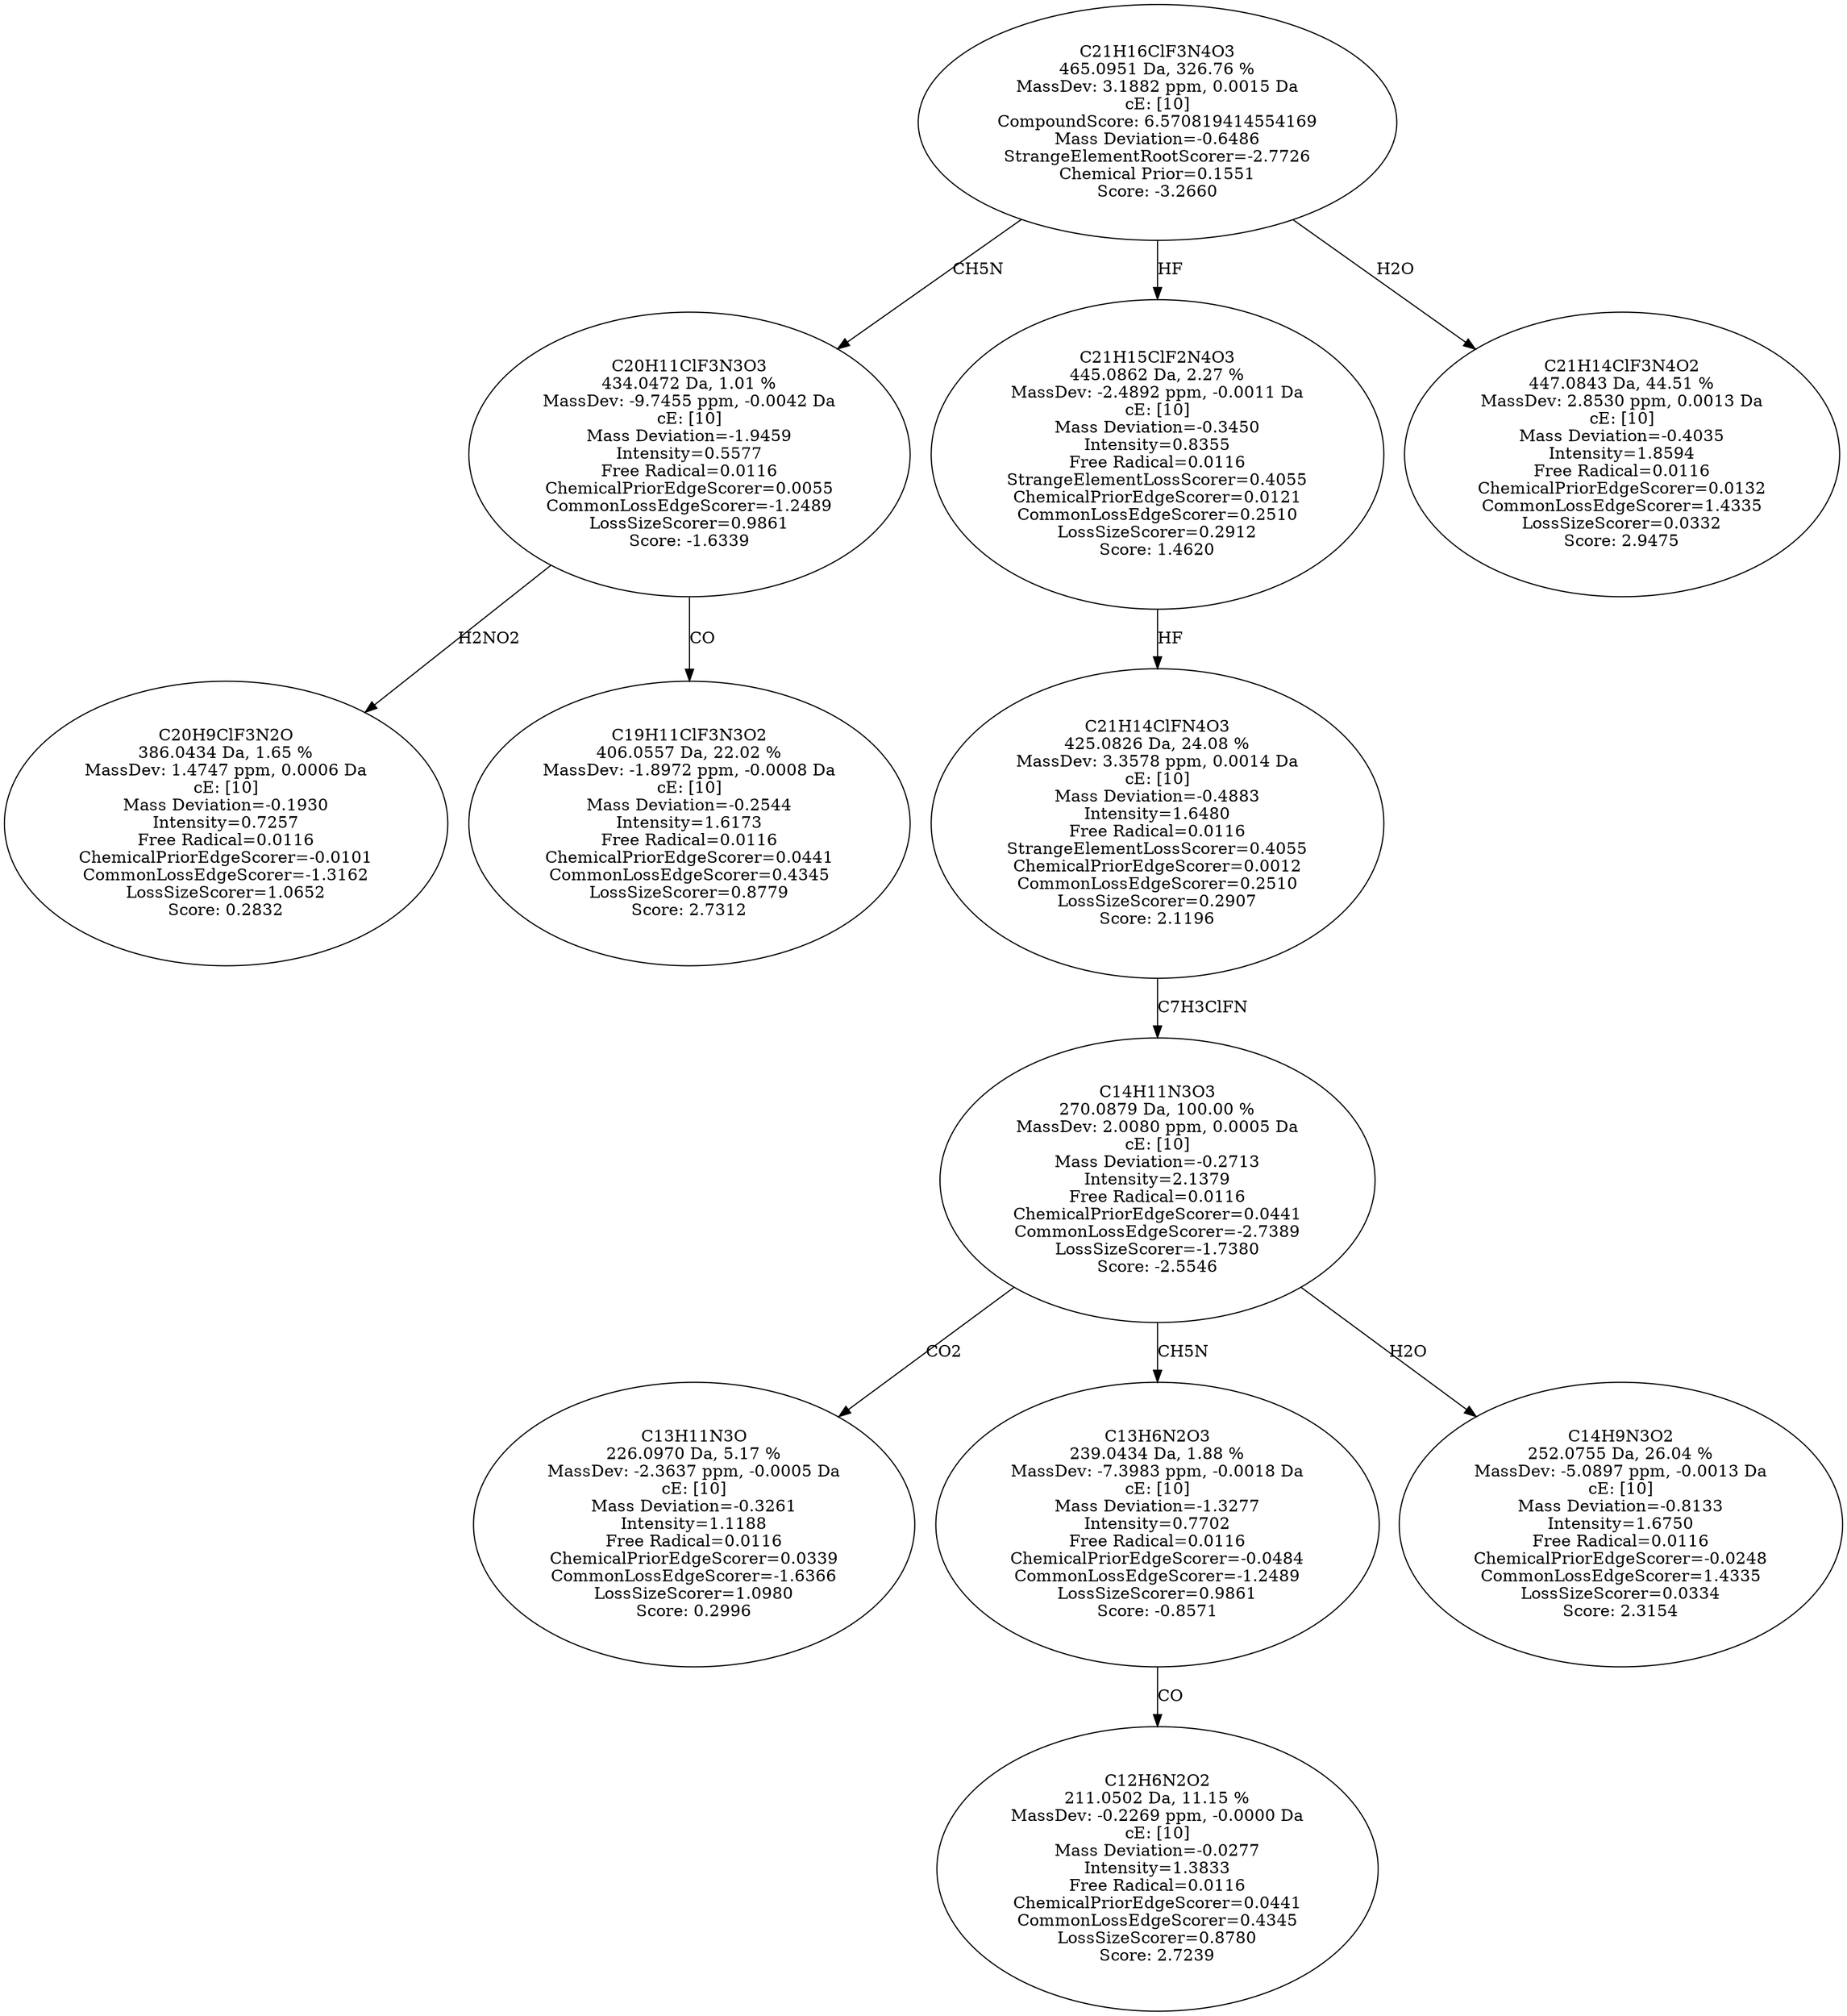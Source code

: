 strict digraph {
v1 [label="C20H9ClF3N2O\n386.0434 Da, 1.65 %\nMassDev: 1.4747 ppm, 0.0006 Da\ncE: [10]\nMass Deviation=-0.1930\nIntensity=0.7257\nFree Radical=0.0116\nChemicalPriorEdgeScorer=-0.0101\nCommonLossEdgeScorer=-1.3162\nLossSizeScorer=1.0652\nScore: 0.2832"];
v2 [label="C19H11ClF3N3O2\n406.0557 Da, 22.02 %\nMassDev: -1.8972 ppm, -0.0008 Da\ncE: [10]\nMass Deviation=-0.2544\nIntensity=1.6173\nFree Radical=0.0116\nChemicalPriorEdgeScorer=0.0441\nCommonLossEdgeScorer=0.4345\nLossSizeScorer=0.8779\nScore: 2.7312"];
v3 [label="C20H11ClF3N3O3\n434.0472 Da, 1.01 %\nMassDev: -9.7455 ppm, -0.0042 Da\ncE: [10]\nMass Deviation=-1.9459\nIntensity=0.5577\nFree Radical=0.0116\nChemicalPriorEdgeScorer=0.0055\nCommonLossEdgeScorer=-1.2489\nLossSizeScorer=0.9861\nScore: -1.6339"];
v4 [label="C13H11N3O\n226.0970 Da, 5.17 %\nMassDev: -2.3637 ppm, -0.0005 Da\ncE: [10]\nMass Deviation=-0.3261\nIntensity=1.1188\nFree Radical=0.0116\nChemicalPriorEdgeScorer=0.0339\nCommonLossEdgeScorer=-1.6366\nLossSizeScorer=1.0980\nScore: 0.2996"];
v5 [label="C12H6N2O2\n211.0502 Da, 11.15 %\nMassDev: -0.2269 ppm, -0.0000 Da\ncE: [10]\nMass Deviation=-0.0277\nIntensity=1.3833\nFree Radical=0.0116\nChemicalPriorEdgeScorer=0.0441\nCommonLossEdgeScorer=0.4345\nLossSizeScorer=0.8780\nScore: 2.7239"];
v6 [label="C13H6N2O3\n239.0434 Da, 1.88 %\nMassDev: -7.3983 ppm, -0.0018 Da\ncE: [10]\nMass Deviation=-1.3277\nIntensity=0.7702\nFree Radical=0.0116\nChemicalPriorEdgeScorer=-0.0484\nCommonLossEdgeScorer=-1.2489\nLossSizeScorer=0.9861\nScore: -0.8571"];
v7 [label="C14H9N3O2\n252.0755 Da, 26.04 %\nMassDev: -5.0897 ppm, -0.0013 Da\ncE: [10]\nMass Deviation=-0.8133\nIntensity=1.6750\nFree Radical=0.0116\nChemicalPriorEdgeScorer=-0.0248\nCommonLossEdgeScorer=1.4335\nLossSizeScorer=0.0334\nScore: 2.3154"];
v8 [label="C14H11N3O3\n270.0879 Da, 100.00 %\nMassDev: 2.0080 ppm, 0.0005 Da\ncE: [10]\nMass Deviation=-0.2713\nIntensity=2.1379\nFree Radical=0.0116\nChemicalPriorEdgeScorer=0.0441\nCommonLossEdgeScorer=-2.7389\nLossSizeScorer=-1.7380\nScore: -2.5546"];
v9 [label="C21H14ClFN4O3\n425.0826 Da, 24.08 %\nMassDev: 3.3578 ppm, 0.0014 Da\ncE: [10]\nMass Deviation=-0.4883\nIntensity=1.6480\nFree Radical=0.0116\nStrangeElementLossScorer=0.4055\nChemicalPriorEdgeScorer=0.0012\nCommonLossEdgeScorer=0.2510\nLossSizeScorer=0.2907\nScore: 2.1196"];
v10 [label="C21H15ClF2N4O3\n445.0862 Da, 2.27 %\nMassDev: -2.4892 ppm, -0.0011 Da\ncE: [10]\nMass Deviation=-0.3450\nIntensity=0.8355\nFree Radical=0.0116\nStrangeElementLossScorer=0.4055\nChemicalPriorEdgeScorer=0.0121\nCommonLossEdgeScorer=0.2510\nLossSizeScorer=0.2912\nScore: 1.4620"];
v11 [label="C21H14ClF3N4O2\n447.0843 Da, 44.51 %\nMassDev: 2.8530 ppm, 0.0013 Da\ncE: [10]\nMass Deviation=-0.4035\nIntensity=1.8594\nFree Radical=0.0116\nChemicalPriorEdgeScorer=0.0132\nCommonLossEdgeScorer=1.4335\nLossSizeScorer=0.0332\nScore: 2.9475"];
v12 [label="C21H16ClF3N4O3\n465.0951 Da, 326.76 %\nMassDev: 3.1882 ppm, 0.0015 Da\ncE: [10]\nCompoundScore: 6.570819414554169\nMass Deviation=-0.6486\nStrangeElementRootScorer=-2.7726\nChemical Prior=0.1551\nScore: -3.2660"];
v3 -> v1 [label="H2NO2"];
v3 -> v2 [label="CO"];
v12 -> v3 [label="CH5N"];
v8 -> v4 [label="CO2"];
v6 -> v5 [label="CO"];
v8 -> v6 [label="CH5N"];
v8 -> v7 [label="H2O"];
v9 -> v8 [label="C7H3ClFN"];
v10 -> v9 [label="HF"];
v12 -> v10 [label="HF"];
v12 -> v11 [label="H2O"];
}